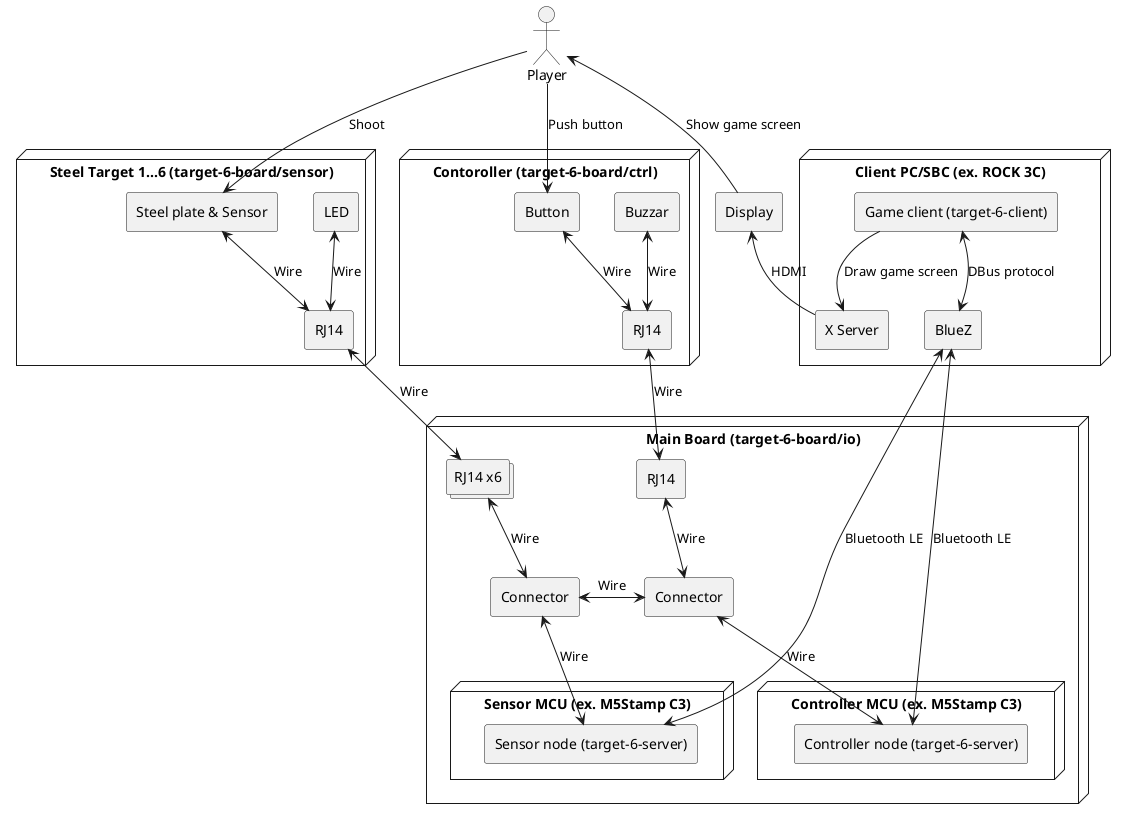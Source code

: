 [plantuml]
----
@startuml
actor player as "Player"
agent display as "Display"

node target_c as "Contoroller (target-6-board/ctrl)" {
    agent tc_button as "Button"
    agent tc_buzzar as "Buzzar"
    agent tc_rj as "RJ14"
}

node target_s as "Steel Target 1...6 (target-6-board/sensor)" {
    agent ts_sensor as "Steel plate & Sensor"
    agent ts_led as "LED"
    agent ts_rj as "RJ14"
}

node board as "Main Board (target-6-board/io)" {
    node ctrl as "Controller MCU (ex. M5Stamp C3)" {
        agent t6_ctrl as "Controller node (target-6-server)"
    }

    node sensor as "Sensor MCU (ex. M5Stamp C3)" {
        agent t6_sensor as "Sensor node (target-6-server)"
    }

    agent mb_ph_ctrl as "Connector"
    agent mb_ph_sensor as "Connector"

    agent mb_rj_c as "RJ14"
    collections mb_rj_s as "RJ14 x6"
}

node client as "Client PC/SBC (ex. ROCK 3C)" {
    agent t6_client as "Game client (target-6-client)"
    agent bt_client as "BlueZ"
    agent x_client as "X Server"
}

player <- display: Show game screen
player -> ts_sensor: Shoot
player --> tc_button: Push button

tc_button <--> tc_rj: Wire
tc_buzzar <--> tc_rj: Wire
tc_rj <--> mb_rj_c: Wire

ts_sensor <--> ts_rj: Wire
ts_led <--> ts_rj: Wire
ts_rj <--> mb_rj_s: Wire

mb_rj_c <--> mb_ph_ctrl: Wire
mb_rj_s <--> mb_ph_sensor: Wire
mb_ph_ctrl <--> t6_ctrl: Wire
mb_ph_sensor <--> t6_sensor: Wire
mb_ph_ctrl <-left-> mb_ph_sensor: Wire
bt_client <----> t6_ctrl: Bluetooth LE
bt_client <----> t6_sensor: Bluetooth LE

t6_client <--> bt_client: DBus protocol
t6_client --> x_client: Draw game screen
display <-- x_client: HDMI
@enduml
----
